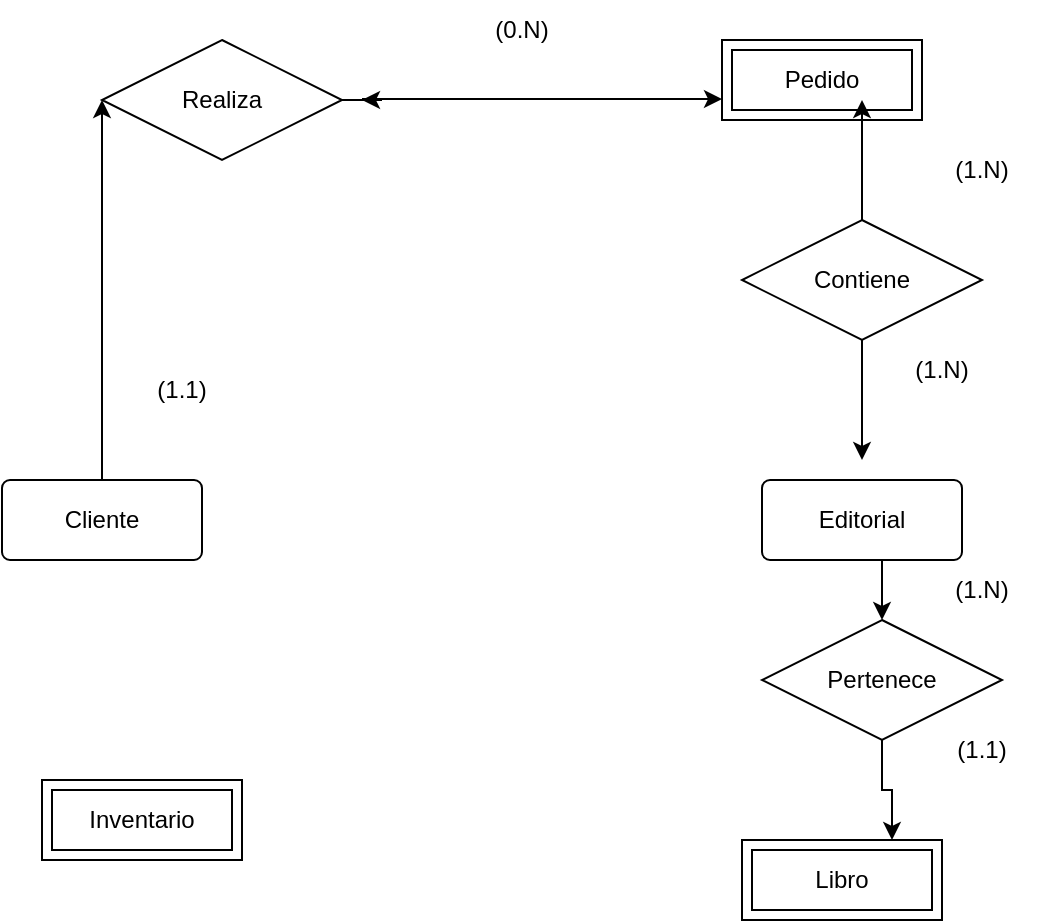 <mxfile version="26.2.14">
  <diagram name="Página-1" id="XqcYxNgyNjFQ2hBGpFSJ">
    <mxGraphModel dx="872" dy="511" grid="1" gridSize="10" guides="1" tooltips="1" connect="1" arrows="1" fold="1" page="1" pageScale="1" pageWidth="827" pageHeight="1169" math="0" shadow="0">
      <root>
        <mxCell id="0" />
        <mxCell id="1" parent="0" />
        <mxCell id="oGvwPSa7rUXXweESWLWe-8" style="edgeStyle=orthogonalEdgeStyle;rounded=0;orthogonalLoop=1;jettySize=auto;html=1;exitX=0.5;exitY=0;exitDx=0;exitDy=0;" edge="1" parent="1" source="oGvwPSa7rUXXweESWLWe-1">
          <mxGeometry relative="1" as="geometry">
            <mxPoint x="160" y="140" as="targetPoint" />
          </mxGeometry>
        </mxCell>
        <mxCell id="oGvwPSa7rUXXweESWLWe-1" value="Cliente" style="rounded=1;arcSize=10;whiteSpace=wrap;html=1;align=center;" vertex="1" parent="1">
          <mxGeometry x="110" y="330" width="100" height="40" as="geometry" />
        </mxCell>
        <mxCell id="oGvwPSa7rUXXweESWLWe-21" style="edgeStyle=orthogonalEdgeStyle;rounded=0;orthogonalLoop=1;jettySize=auto;html=1;exitX=0.5;exitY=1;exitDx=0;exitDy=0;entryX=0.5;entryY=0;entryDx=0;entryDy=0;" edge="1" parent="1" source="oGvwPSa7rUXXweESWLWe-2" target="oGvwPSa7rUXXweESWLWe-20">
          <mxGeometry relative="1" as="geometry" />
        </mxCell>
        <mxCell id="oGvwPSa7rUXXweESWLWe-2" value="Editorial" style="rounded=1;arcSize=10;whiteSpace=wrap;html=1;align=center;" vertex="1" parent="1">
          <mxGeometry x="490" y="330" width="100" height="40" as="geometry" />
        </mxCell>
        <mxCell id="oGvwPSa7rUXXweESWLWe-3" value="Pedido" style="shape=ext;margin=3;double=1;whiteSpace=wrap;html=1;align=center;" vertex="1" parent="1">
          <mxGeometry x="470" y="110" width="100" height="40" as="geometry" />
        </mxCell>
        <mxCell id="oGvwPSa7rUXXweESWLWe-4" value="Libro" style="shape=ext;margin=3;double=1;whiteSpace=wrap;html=1;align=center;" vertex="1" parent="1">
          <mxGeometry x="480" y="510" width="100" height="40" as="geometry" />
        </mxCell>
        <mxCell id="oGvwPSa7rUXXweESWLWe-5" value="Inventario" style="shape=ext;margin=3;double=1;whiteSpace=wrap;html=1;align=center;" vertex="1" parent="1">
          <mxGeometry x="130" y="480" width="100" height="40" as="geometry" />
        </mxCell>
        <mxCell id="oGvwPSa7rUXXweESWLWe-9" style="edgeStyle=orthogonalEdgeStyle;rounded=0;orthogonalLoop=1;jettySize=auto;html=1;entryX=0;entryY=0.75;entryDx=0;entryDy=0;" edge="1" parent="1">
          <mxGeometry relative="1" as="geometry">
            <mxPoint x="290" y="139.5" as="sourcePoint" />
            <mxPoint x="470" y="139.5" as="targetPoint" />
          </mxGeometry>
        </mxCell>
        <mxCell id="oGvwPSa7rUXXweESWLWe-14" style="edgeStyle=orthogonalEdgeStyle;rounded=0;orthogonalLoop=1;jettySize=auto;html=1;" edge="1" parent="1" source="oGvwPSa7rUXXweESWLWe-6">
          <mxGeometry relative="1" as="geometry">
            <mxPoint x="290" y="140" as="targetPoint" />
          </mxGeometry>
        </mxCell>
        <mxCell id="oGvwPSa7rUXXweESWLWe-6" value="Realiza" style="shape=rhombus;perimeter=rhombusPerimeter;whiteSpace=wrap;html=1;align=center;" vertex="1" parent="1">
          <mxGeometry x="160" y="110" width="120" height="60" as="geometry" />
        </mxCell>
        <mxCell id="oGvwPSa7rUXXweESWLWe-10" value="(1.1)" style="text;html=1;align=center;verticalAlign=middle;whiteSpace=wrap;rounded=0;" vertex="1" parent="1">
          <mxGeometry x="170" y="270" width="60" height="30" as="geometry" />
        </mxCell>
        <mxCell id="oGvwPSa7rUXXweESWLWe-11" value="(0.N)" style="text;html=1;align=center;verticalAlign=middle;whiteSpace=wrap;rounded=0;" vertex="1" parent="1">
          <mxGeometry x="340" y="90" width="60" height="30" as="geometry" />
        </mxCell>
        <mxCell id="oGvwPSa7rUXXweESWLWe-17" style="edgeStyle=orthogonalEdgeStyle;rounded=0;orthogonalLoop=1;jettySize=auto;html=1;" edge="1" parent="1" source="oGvwPSa7rUXXweESWLWe-15">
          <mxGeometry relative="1" as="geometry">
            <mxPoint x="540" y="320" as="targetPoint" />
          </mxGeometry>
        </mxCell>
        <mxCell id="oGvwPSa7rUXXweESWLWe-15" value="Contiene" style="shape=rhombus;perimeter=rhombusPerimeter;whiteSpace=wrap;html=1;align=center;" vertex="1" parent="1">
          <mxGeometry x="480" y="200" width="120" height="60" as="geometry" />
        </mxCell>
        <mxCell id="oGvwPSa7rUXXweESWLWe-16" style="edgeStyle=orthogonalEdgeStyle;rounded=0;orthogonalLoop=1;jettySize=auto;html=1;entryX=0.7;entryY=0.75;entryDx=0;entryDy=0;entryPerimeter=0;" edge="1" parent="1" source="oGvwPSa7rUXXweESWLWe-15" target="oGvwPSa7rUXXweESWLWe-3">
          <mxGeometry relative="1" as="geometry" />
        </mxCell>
        <mxCell id="oGvwPSa7rUXXweESWLWe-18" value="(1.N)" style="text;html=1;align=center;verticalAlign=middle;whiteSpace=wrap;rounded=0;" vertex="1" parent="1">
          <mxGeometry x="570" y="160" width="60" height="30" as="geometry" />
        </mxCell>
        <mxCell id="oGvwPSa7rUXXweESWLWe-19" value="(1.N)" style="text;html=1;align=center;verticalAlign=middle;whiteSpace=wrap;rounded=0;" vertex="1" parent="1">
          <mxGeometry x="550" y="260" width="60" height="30" as="geometry" />
        </mxCell>
        <mxCell id="oGvwPSa7rUXXweESWLWe-22" style="edgeStyle=orthogonalEdgeStyle;rounded=0;orthogonalLoop=1;jettySize=auto;html=1;exitX=0.5;exitY=1;exitDx=0;exitDy=0;entryX=0.75;entryY=0;entryDx=0;entryDy=0;" edge="1" parent="1" source="oGvwPSa7rUXXweESWLWe-20" target="oGvwPSa7rUXXweESWLWe-4">
          <mxGeometry relative="1" as="geometry" />
        </mxCell>
        <mxCell id="oGvwPSa7rUXXweESWLWe-20" value="Pertenece" style="shape=rhombus;perimeter=rhombusPerimeter;whiteSpace=wrap;html=1;align=center;" vertex="1" parent="1">
          <mxGeometry x="490" y="400" width="120" height="60" as="geometry" />
        </mxCell>
        <mxCell id="oGvwPSa7rUXXweESWLWe-23" value="(1.N)" style="text;html=1;align=center;verticalAlign=middle;whiteSpace=wrap;rounded=0;" vertex="1" parent="1">
          <mxGeometry x="570" y="370" width="60" height="30" as="geometry" />
        </mxCell>
        <mxCell id="oGvwPSa7rUXXweESWLWe-24" value="(1.1)" style="text;html=1;align=center;verticalAlign=middle;whiteSpace=wrap;rounded=0;" vertex="1" parent="1">
          <mxGeometry x="570" y="450" width="60" height="30" as="geometry" />
        </mxCell>
      </root>
    </mxGraphModel>
  </diagram>
</mxfile>
